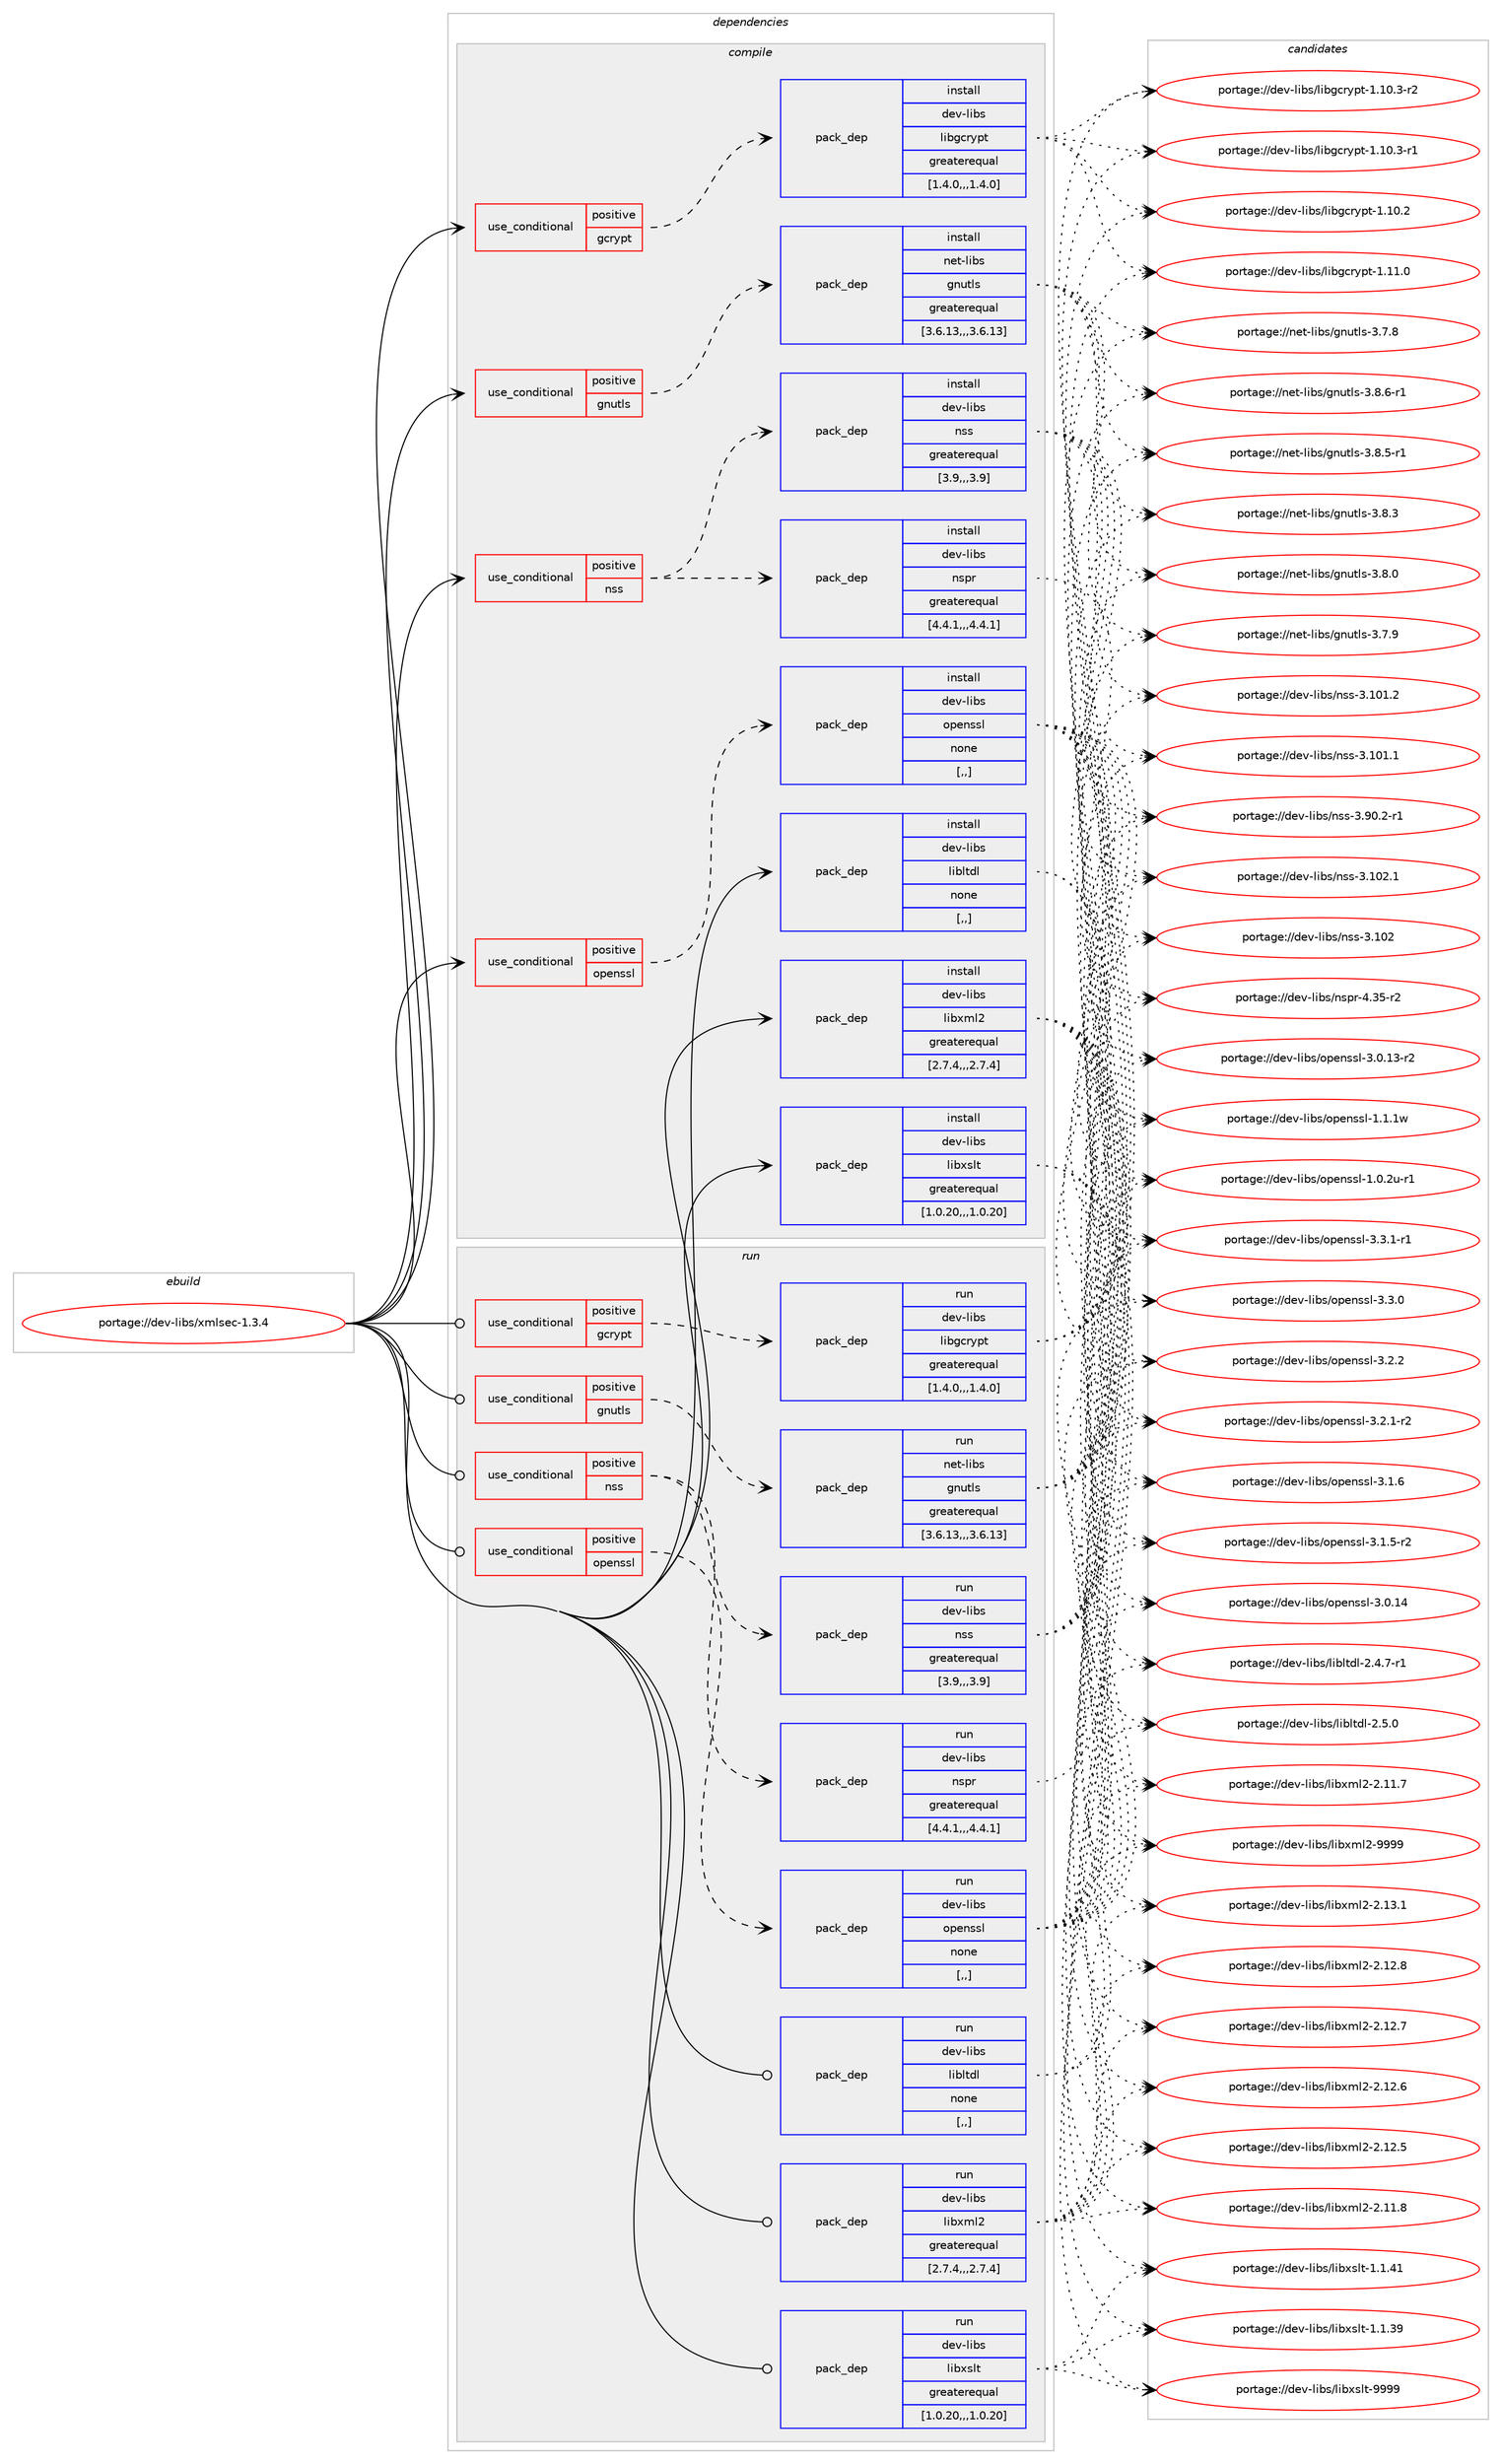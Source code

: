 digraph prolog {

# *************
# Graph options
# *************

newrank=true;
concentrate=true;
compound=true;
graph [rankdir=LR,fontname=Helvetica,fontsize=10,ranksep=1.5];#, ranksep=2.5, nodesep=0.2];
edge  [arrowhead=vee];
node  [fontname=Helvetica,fontsize=10];

# **********
# The ebuild
# **********

subgraph cluster_leftcol {
color=gray;
label=<<i>ebuild</i>>;
id [label="portage://dev-libs/xmlsec-1.3.4", color=red, width=4, href="../dev-libs/xmlsec-1.3.4.svg"];
}

# ****************
# The dependencies
# ****************

subgraph cluster_midcol {
color=gray;
label=<<i>dependencies</i>>;
subgraph cluster_compile {
fillcolor="#eeeeee";
style=filled;
label=<<i>compile</i>>;
subgraph cond28798 {
dependency115841 [label=<<TABLE BORDER="0" CELLBORDER="1" CELLSPACING="0" CELLPADDING="4"><TR><TD ROWSPAN="3" CELLPADDING="10">use_conditional</TD></TR><TR><TD>positive</TD></TR><TR><TD>gcrypt</TD></TR></TABLE>>, shape=none, color=red];
subgraph pack85844 {
dependency115842 [label=<<TABLE BORDER="0" CELLBORDER="1" CELLSPACING="0" CELLPADDING="4" WIDTH="220"><TR><TD ROWSPAN="6" CELLPADDING="30">pack_dep</TD></TR><TR><TD WIDTH="110">install</TD></TR><TR><TD>dev-libs</TD></TR><TR><TD>libgcrypt</TD></TR><TR><TD>greaterequal</TD></TR><TR><TD>[1.4.0,,,1.4.0]</TD></TR></TABLE>>, shape=none, color=blue];
}
dependency115841:e -> dependency115842:w [weight=20,style="dashed",arrowhead="vee"];
}
id:e -> dependency115841:w [weight=20,style="solid",arrowhead="vee"];
subgraph cond28799 {
dependency115843 [label=<<TABLE BORDER="0" CELLBORDER="1" CELLSPACING="0" CELLPADDING="4"><TR><TD ROWSPAN="3" CELLPADDING="10">use_conditional</TD></TR><TR><TD>positive</TD></TR><TR><TD>gnutls</TD></TR></TABLE>>, shape=none, color=red];
subgraph pack85845 {
dependency115844 [label=<<TABLE BORDER="0" CELLBORDER="1" CELLSPACING="0" CELLPADDING="4" WIDTH="220"><TR><TD ROWSPAN="6" CELLPADDING="30">pack_dep</TD></TR><TR><TD WIDTH="110">install</TD></TR><TR><TD>net-libs</TD></TR><TR><TD>gnutls</TD></TR><TR><TD>greaterequal</TD></TR><TR><TD>[3.6.13,,,3.6.13]</TD></TR></TABLE>>, shape=none, color=blue];
}
dependency115843:e -> dependency115844:w [weight=20,style="dashed",arrowhead="vee"];
}
id:e -> dependency115843:w [weight=20,style="solid",arrowhead="vee"];
subgraph cond28800 {
dependency115845 [label=<<TABLE BORDER="0" CELLBORDER="1" CELLSPACING="0" CELLPADDING="4"><TR><TD ROWSPAN="3" CELLPADDING="10">use_conditional</TD></TR><TR><TD>positive</TD></TR><TR><TD>nss</TD></TR></TABLE>>, shape=none, color=red];
subgraph pack85846 {
dependency115846 [label=<<TABLE BORDER="0" CELLBORDER="1" CELLSPACING="0" CELLPADDING="4" WIDTH="220"><TR><TD ROWSPAN="6" CELLPADDING="30">pack_dep</TD></TR><TR><TD WIDTH="110">install</TD></TR><TR><TD>dev-libs</TD></TR><TR><TD>nspr</TD></TR><TR><TD>greaterequal</TD></TR><TR><TD>[4.4.1,,,4.4.1]</TD></TR></TABLE>>, shape=none, color=blue];
}
dependency115845:e -> dependency115846:w [weight=20,style="dashed",arrowhead="vee"];
subgraph pack85847 {
dependency115847 [label=<<TABLE BORDER="0" CELLBORDER="1" CELLSPACING="0" CELLPADDING="4" WIDTH="220"><TR><TD ROWSPAN="6" CELLPADDING="30">pack_dep</TD></TR><TR><TD WIDTH="110">install</TD></TR><TR><TD>dev-libs</TD></TR><TR><TD>nss</TD></TR><TR><TD>greaterequal</TD></TR><TR><TD>[3.9,,,3.9]</TD></TR></TABLE>>, shape=none, color=blue];
}
dependency115845:e -> dependency115847:w [weight=20,style="dashed",arrowhead="vee"];
}
id:e -> dependency115845:w [weight=20,style="solid",arrowhead="vee"];
subgraph cond28801 {
dependency115848 [label=<<TABLE BORDER="0" CELLBORDER="1" CELLSPACING="0" CELLPADDING="4"><TR><TD ROWSPAN="3" CELLPADDING="10">use_conditional</TD></TR><TR><TD>positive</TD></TR><TR><TD>openssl</TD></TR></TABLE>>, shape=none, color=red];
subgraph pack85848 {
dependency115849 [label=<<TABLE BORDER="0" CELLBORDER="1" CELLSPACING="0" CELLPADDING="4" WIDTH="220"><TR><TD ROWSPAN="6" CELLPADDING="30">pack_dep</TD></TR><TR><TD WIDTH="110">install</TD></TR><TR><TD>dev-libs</TD></TR><TR><TD>openssl</TD></TR><TR><TD>none</TD></TR><TR><TD>[,,]</TD></TR></TABLE>>, shape=none, color=blue];
}
dependency115848:e -> dependency115849:w [weight=20,style="dashed",arrowhead="vee"];
}
id:e -> dependency115848:w [weight=20,style="solid",arrowhead="vee"];
subgraph pack85849 {
dependency115850 [label=<<TABLE BORDER="0" CELLBORDER="1" CELLSPACING="0" CELLPADDING="4" WIDTH="220"><TR><TD ROWSPAN="6" CELLPADDING="30">pack_dep</TD></TR><TR><TD WIDTH="110">install</TD></TR><TR><TD>dev-libs</TD></TR><TR><TD>libltdl</TD></TR><TR><TD>none</TD></TR><TR><TD>[,,]</TD></TR></TABLE>>, shape=none, color=blue];
}
id:e -> dependency115850:w [weight=20,style="solid",arrowhead="vee"];
subgraph pack85850 {
dependency115851 [label=<<TABLE BORDER="0" CELLBORDER="1" CELLSPACING="0" CELLPADDING="4" WIDTH="220"><TR><TD ROWSPAN="6" CELLPADDING="30">pack_dep</TD></TR><TR><TD WIDTH="110">install</TD></TR><TR><TD>dev-libs</TD></TR><TR><TD>libxml2</TD></TR><TR><TD>greaterequal</TD></TR><TR><TD>[2.7.4,,,2.7.4]</TD></TR></TABLE>>, shape=none, color=blue];
}
id:e -> dependency115851:w [weight=20,style="solid",arrowhead="vee"];
subgraph pack85851 {
dependency115852 [label=<<TABLE BORDER="0" CELLBORDER="1" CELLSPACING="0" CELLPADDING="4" WIDTH="220"><TR><TD ROWSPAN="6" CELLPADDING="30">pack_dep</TD></TR><TR><TD WIDTH="110">install</TD></TR><TR><TD>dev-libs</TD></TR><TR><TD>libxslt</TD></TR><TR><TD>greaterequal</TD></TR><TR><TD>[1.0.20,,,1.0.20]</TD></TR></TABLE>>, shape=none, color=blue];
}
id:e -> dependency115852:w [weight=20,style="solid",arrowhead="vee"];
}
subgraph cluster_compileandrun {
fillcolor="#eeeeee";
style=filled;
label=<<i>compile and run</i>>;
}
subgraph cluster_run {
fillcolor="#eeeeee";
style=filled;
label=<<i>run</i>>;
subgraph cond28802 {
dependency115853 [label=<<TABLE BORDER="0" CELLBORDER="1" CELLSPACING="0" CELLPADDING="4"><TR><TD ROWSPAN="3" CELLPADDING="10">use_conditional</TD></TR><TR><TD>positive</TD></TR><TR><TD>gcrypt</TD></TR></TABLE>>, shape=none, color=red];
subgraph pack85852 {
dependency115854 [label=<<TABLE BORDER="0" CELLBORDER="1" CELLSPACING="0" CELLPADDING="4" WIDTH="220"><TR><TD ROWSPAN="6" CELLPADDING="30">pack_dep</TD></TR><TR><TD WIDTH="110">run</TD></TR><TR><TD>dev-libs</TD></TR><TR><TD>libgcrypt</TD></TR><TR><TD>greaterequal</TD></TR><TR><TD>[1.4.0,,,1.4.0]</TD></TR></TABLE>>, shape=none, color=blue];
}
dependency115853:e -> dependency115854:w [weight=20,style="dashed",arrowhead="vee"];
}
id:e -> dependency115853:w [weight=20,style="solid",arrowhead="odot"];
subgraph cond28803 {
dependency115855 [label=<<TABLE BORDER="0" CELLBORDER="1" CELLSPACING="0" CELLPADDING="4"><TR><TD ROWSPAN="3" CELLPADDING="10">use_conditional</TD></TR><TR><TD>positive</TD></TR><TR><TD>gnutls</TD></TR></TABLE>>, shape=none, color=red];
subgraph pack85853 {
dependency115856 [label=<<TABLE BORDER="0" CELLBORDER="1" CELLSPACING="0" CELLPADDING="4" WIDTH="220"><TR><TD ROWSPAN="6" CELLPADDING="30">pack_dep</TD></TR><TR><TD WIDTH="110">run</TD></TR><TR><TD>net-libs</TD></TR><TR><TD>gnutls</TD></TR><TR><TD>greaterequal</TD></TR><TR><TD>[3.6.13,,,3.6.13]</TD></TR></TABLE>>, shape=none, color=blue];
}
dependency115855:e -> dependency115856:w [weight=20,style="dashed",arrowhead="vee"];
}
id:e -> dependency115855:w [weight=20,style="solid",arrowhead="odot"];
subgraph cond28804 {
dependency115857 [label=<<TABLE BORDER="0" CELLBORDER="1" CELLSPACING="0" CELLPADDING="4"><TR><TD ROWSPAN="3" CELLPADDING="10">use_conditional</TD></TR><TR><TD>positive</TD></TR><TR><TD>nss</TD></TR></TABLE>>, shape=none, color=red];
subgraph pack85854 {
dependency115858 [label=<<TABLE BORDER="0" CELLBORDER="1" CELLSPACING="0" CELLPADDING="4" WIDTH="220"><TR><TD ROWSPAN="6" CELLPADDING="30">pack_dep</TD></TR><TR><TD WIDTH="110">run</TD></TR><TR><TD>dev-libs</TD></TR><TR><TD>nspr</TD></TR><TR><TD>greaterequal</TD></TR><TR><TD>[4.4.1,,,4.4.1]</TD></TR></TABLE>>, shape=none, color=blue];
}
dependency115857:e -> dependency115858:w [weight=20,style="dashed",arrowhead="vee"];
subgraph pack85855 {
dependency115859 [label=<<TABLE BORDER="0" CELLBORDER="1" CELLSPACING="0" CELLPADDING="4" WIDTH="220"><TR><TD ROWSPAN="6" CELLPADDING="30">pack_dep</TD></TR><TR><TD WIDTH="110">run</TD></TR><TR><TD>dev-libs</TD></TR><TR><TD>nss</TD></TR><TR><TD>greaterequal</TD></TR><TR><TD>[3.9,,,3.9]</TD></TR></TABLE>>, shape=none, color=blue];
}
dependency115857:e -> dependency115859:w [weight=20,style="dashed",arrowhead="vee"];
}
id:e -> dependency115857:w [weight=20,style="solid",arrowhead="odot"];
subgraph cond28805 {
dependency115860 [label=<<TABLE BORDER="0" CELLBORDER="1" CELLSPACING="0" CELLPADDING="4"><TR><TD ROWSPAN="3" CELLPADDING="10">use_conditional</TD></TR><TR><TD>positive</TD></TR><TR><TD>openssl</TD></TR></TABLE>>, shape=none, color=red];
subgraph pack85856 {
dependency115861 [label=<<TABLE BORDER="0" CELLBORDER="1" CELLSPACING="0" CELLPADDING="4" WIDTH="220"><TR><TD ROWSPAN="6" CELLPADDING="30">pack_dep</TD></TR><TR><TD WIDTH="110">run</TD></TR><TR><TD>dev-libs</TD></TR><TR><TD>openssl</TD></TR><TR><TD>none</TD></TR><TR><TD>[,,]</TD></TR></TABLE>>, shape=none, color=blue];
}
dependency115860:e -> dependency115861:w [weight=20,style="dashed",arrowhead="vee"];
}
id:e -> dependency115860:w [weight=20,style="solid",arrowhead="odot"];
subgraph pack85857 {
dependency115862 [label=<<TABLE BORDER="0" CELLBORDER="1" CELLSPACING="0" CELLPADDING="4" WIDTH="220"><TR><TD ROWSPAN="6" CELLPADDING="30">pack_dep</TD></TR><TR><TD WIDTH="110">run</TD></TR><TR><TD>dev-libs</TD></TR><TR><TD>libltdl</TD></TR><TR><TD>none</TD></TR><TR><TD>[,,]</TD></TR></TABLE>>, shape=none, color=blue];
}
id:e -> dependency115862:w [weight=20,style="solid",arrowhead="odot"];
subgraph pack85858 {
dependency115863 [label=<<TABLE BORDER="0" CELLBORDER="1" CELLSPACING="0" CELLPADDING="4" WIDTH="220"><TR><TD ROWSPAN="6" CELLPADDING="30">pack_dep</TD></TR><TR><TD WIDTH="110">run</TD></TR><TR><TD>dev-libs</TD></TR><TR><TD>libxml2</TD></TR><TR><TD>greaterequal</TD></TR><TR><TD>[2.7.4,,,2.7.4]</TD></TR></TABLE>>, shape=none, color=blue];
}
id:e -> dependency115863:w [weight=20,style="solid",arrowhead="odot"];
subgraph pack85859 {
dependency115864 [label=<<TABLE BORDER="0" CELLBORDER="1" CELLSPACING="0" CELLPADDING="4" WIDTH="220"><TR><TD ROWSPAN="6" CELLPADDING="30">pack_dep</TD></TR><TR><TD WIDTH="110">run</TD></TR><TR><TD>dev-libs</TD></TR><TR><TD>libxslt</TD></TR><TR><TD>greaterequal</TD></TR><TR><TD>[1.0.20,,,1.0.20]</TD></TR></TABLE>>, shape=none, color=blue];
}
id:e -> dependency115864:w [weight=20,style="solid",arrowhead="odot"];
}
}

# **************
# The candidates
# **************

subgraph cluster_choices {
rank=same;
color=gray;
label=<<i>candidates</i>>;

subgraph choice85844 {
color=black;
nodesep=1;
choice100101118451081059811547108105981039911412111211645494649494648 [label="portage://dev-libs/libgcrypt-1.11.0", color=red, width=4,href="../dev-libs/libgcrypt-1.11.0.svg"];
choice1001011184510810598115471081059810399114121112116454946494846514511450 [label="portage://dev-libs/libgcrypt-1.10.3-r2", color=red, width=4,href="../dev-libs/libgcrypt-1.10.3-r2.svg"];
choice1001011184510810598115471081059810399114121112116454946494846514511449 [label="portage://dev-libs/libgcrypt-1.10.3-r1", color=red, width=4,href="../dev-libs/libgcrypt-1.10.3-r1.svg"];
choice100101118451081059811547108105981039911412111211645494649484650 [label="portage://dev-libs/libgcrypt-1.10.2", color=red, width=4,href="../dev-libs/libgcrypt-1.10.2.svg"];
dependency115842:e -> choice100101118451081059811547108105981039911412111211645494649494648:w [style=dotted,weight="100"];
dependency115842:e -> choice1001011184510810598115471081059810399114121112116454946494846514511450:w [style=dotted,weight="100"];
dependency115842:e -> choice1001011184510810598115471081059810399114121112116454946494846514511449:w [style=dotted,weight="100"];
dependency115842:e -> choice100101118451081059811547108105981039911412111211645494649484650:w [style=dotted,weight="100"];
}
subgraph choice85845 {
color=black;
nodesep=1;
choice1101011164510810598115471031101171161081154551465646544511449 [label="portage://net-libs/gnutls-3.8.6-r1", color=red, width=4,href="../net-libs/gnutls-3.8.6-r1.svg"];
choice1101011164510810598115471031101171161081154551465646534511449 [label="portage://net-libs/gnutls-3.8.5-r1", color=red, width=4,href="../net-libs/gnutls-3.8.5-r1.svg"];
choice110101116451081059811547103110117116108115455146564651 [label="portage://net-libs/gnutls-3.8.3", color=red, width=4,href="../net-libs/gnutls-3.8.3.svg"];
choice110101116451081059811547103110117116108115455146564648 [label="portage://net-libs/gnutls-3.8.0", color=red, width=4,href="../net-libs/gnutls-3.8.0.svg"];
choice110101116451081059811547103110117116108115455146554657 [label="portage://net-libs/gnutls-3.7.9", color=red, width=4,href="../net-libs/gnutls-3.7.9.svg"];
choice110101116451081059811547103110117116108115455146554656 [label="portage://net-libs/gnutls-3.7.8", color=red, width=4,href="../net-libs/gnutls-3.7.8.svg"];
dependency115844:e -> choice1101011164510810598115471031101171161081154551465646544511449:w [style=dotted,weight="100"];
dependency115844:e -> choice1101011164510810598115471031101171161081154551465646534511449:w [style=dotted,weight="100"];
dependency115844:e -> choice110101116451081059811547103110117116108115455146564651:w [style=dotted,weight="100"];
dependency115844:e -> choice110101116451081059811547103110117116108115455146564648:w [style=dotted,weight="100"];
dependency115844:e -> choice110101116451081059811547103110117116108115455146554657:w [style=dotted,weight="100"];
dependency115844:e -> choice110101116451081059811547103110117116108115455146554656:w [style=dotted,weight="100"];
}
subgraph choice85846 {
color=black;
nodesep=1;
choice10010111845108105981154711011511211445524651534511450 [label="portage://dev-libs/nspr-4.35-r2", color=red, width=4,href="../dev-libs/nspr-4.35-r2.svg"];
dependency115846:e -> choice10010111845108105981154711011511211445524651534511450:w [style=dotted,weight="100"];
}
subgraph choice85847 {
color=black;
nodesep=1;
choice1001011184510810598115471101151154551464948504649 [label="portage://dev-libs/nss-3.102.1", color=red, width=4,href="../dev-libs/nss-3.102.1.svg"];
choice100101118451081059811547110115115455146494850 [label="portage://dev-libs/nss-3.102", color=red, width=4,href="../dev-libs/nss-3.102.svg"];
choice1001011184510810598115471101151154551464948494650 [label="portage://dev-libs/nss-3.101.2", color=red, width=4,href="../dev-libs/nss-3.101.2.svg"];
choice1001011184510810598115471101151154551464948494649 [label="portage://dev-libs/nss-3.101.1", color=red, width=4,href="../dev-libs/nss-3.101.1.svg"];
choice100101118451081059811547110115115455146574846504511449 [label="portage://dev-libs/nss-3.90.2-r1", color=red, width=4,href="../dev-libs/nss-3.90.2-r1.svg"];
dependency115847:e -> choice1001011184510810598115471101151154551464948504649:w [style=dotted,weight="100"];
dependency115847:e -> choice100101118451081059811547110115115455146494850:w [style=dotted,weight="100"];
dependency115847:e -> choice1001011184510810598115471101151154551464948494650:w [style=dotted,weight="100"];
dependency115847:e -> choice1001011184510810598115471101151154551464948494649:w [style=dotted,weight="100"];
dependency115847:e -> choice100101118451081059811547110115115455146574846504511449:w [style=dotted,weight="100"];
}
subgraph choice85848 {
color=black;
nodesep=1;
choice1001011184510810598115471111121011101151151084551465146494511449 [label="portage://dev-libs/openssl-3.3.1-r1", color=red, width=4,href="../dev-libs/openssl-3.3.1-r1.svg"];
choice100101118451081059811547111112101110115115108455146514648 [label="portage://dev-libs/openssl-3.3.0", color=red, width=4,href="../dev-libs/openssl-3.3.0.svg"];
choice100101118451081059811547111112101110115115108455146504650 [label="portage://dev-libs/openssl-3.2.2", color=red, width=4,href="../dev-libs/openssl-3.2.2.svg"];
choice1001011184510810598115471111121011101151151084551465046494511450 [label="portage://dev-libs/openssl-3.2.1-r2", color=red, width=4,href="../dev-libs/openssl-3.2.1-r2.svg"];
choice100101118451081059811547111112101110115115108455146494654 [label="portage://dev-libs/openssl-3.1.6", color=red, width=4,href="../dev-libs/openssl-3.1.6.svg"];
choice1001011184510810598115471111121011101151151084551464946534511450 [label="portage://dev-libs/openssl-3.1.5-r2", color=red, width=4,href="../dev-libs/openssl-3.1.5-r2.svg"];
choice10010111845108105981154711111210111011511510845514648464952 [label="portage://dev-libs/openssl-3.0.14", color=red, width=4,href="../dev-libs/openssl-3.0.14.svg"];
choice100101118451081059811547111112101110115115108455146484649514511450 [label="portage://dev-libs/openssl-3.0.13-r2", color=red, width=4,href="../dev-libs/openssl-3.0.13-r2.svg"];
choice100101118451081059811547111112101110115115108454946494649119 [label="portage://dev-libs/openssl-1.1.1w", color=red, width=4,href="../dev-libs/openssl-1.1.1w.svg"];
choice1001011184510810598115471111121011101151151084549464846501174511449 [label="portage://dev-libs/openssl-1.0.2u-r1", color=red, width=4,href="../dev-libs/openssl-1.0.2u-r1.svg"];
dependency115849:e -> choice1001011184510810598115471111121011101151151084551465146494511449:w [style=dotted,weight="100"];
dependency115849:e -> choice100101118451081059811547111112101110115115108455146514648:w [style=dotted,weight="100"];
dependency115849:e -> choice100101118451081059811547111112101110115115108455146504650:w [style=dotted,weight="100"];
dependency115849:e -> choice1001011184510810598115471111121011101151151084551465046494511450:w [style=dotted,weight="100"];
dependency115849:e -> choice100101118451081059811547111112101110115115108455146494654:w [style=dotted,weight="100"];
dependency115849:e -> choice1001011184510810598115471111121011101151151084551464946534511450:w [style=dotted,weight="100"];
dependency115849:e -> choice10010111845108105981154711111210111011511510845514648464952:w [style=dotted,weight="100"];
dependency115849:e -> choice100101118451081059811547111112101110115115108455146484649514511450:w [style=dotted,weight="100"];
dependency115849:e -> choice100101118451081059811547111112101110115115108454946494649119:w [style=dotted,weight="100"];
dependency115849:e -> choice1001011184510810598115471111121011101151151084549464846501174511449:w [style=dotted,weight="100"];
}
subgraph choice85849 {
color=black;
nodesep=1;
choice10010111845108105981154710810598108116100108455046534648 [label="portage://dev-libs/libltdl-2.5.0", color=red, width=4,href="../dev-libs/libltdl-2.5.0.svg"];
choice100101118451081059811547108105981081161001084550465246554511449 [label="portage://dev-libs/libltdl-2.4.7-r1", color=red, width=4,href="../dev-libs/libltdl-2.4.7-r1.svg"];
dependency115850:e -> choice10010111845108105981154710810598108116100108455046534648:w [style=dotted,weight="100"];
dependency115850:e -> choice100101118451081059811547108105981081161001084550465246554511449:w [style=dotted,weight="100"];
}
subgraph choice85850 {
color=black;
nodesep=1;
choice10010111845108105981154710810598120109108504557575757 [label="portage://dev-libs/libxml2-9999", color=red, width=4,href="../dev-libs/libxml2-9999.svg"];
choice100101118451081059811547108105981201091085045504649514649 [label="portage://dev-libs/libxml2-2.13.1", color=red, width=4,href="../dev-libs/libxml2-2.13.1.svg"];
choice100101118451081059811547108105981201091085045504649504656 [label="portage://dev-libs/libxml2-2.12.8", color=red, width=4,href="../dev-libs/libxml2-2.12.8.svg"];
choice100101118451081059811547108105981201091085045504649504655 [label="portage://dev-libs/libxml2-2.12.7", color=red, width=4,href="../dev-libs/libxml2-2.12.7.svg"];
choice100101118451081059811547108105981201091085045504649504654 [label="portage://dev-libs/libxml2-2.12.6", color=red, width=4,href="../dev-libs/libxml2-2.12.6.svg"];
choice100101118451081059811547108105981201091085045504649504653 [label="portage://dev-libs/libxml2-2.12.5", color=red, width=4,href="../dev-libs/libxml2-2.12.5.svg"];
choice100101118451081059811547108105981201091085045504649494656 [label="portage://dev-libs/libxml2-2.11.8", color=red, width=4,href="../dev-libs/libxml2-2.11.8.svg"];
choice100101118451081059811547108105981201091085045504649494655 [label="portage://dev-libs/libxml2-2.11.7", color=red, width=4,href="../dev-libs/libxml2-2.11.7.svg"];
dependency115851:e -> choice10010111845108105981154710810598120109108504557575757:w [style=dotted,weight="100"];
dependency115851:e -> choice100101118451081059811547108105981201091085045504649514649:w [style=dotted,weight="100"];
dependency115851:e -> choice100101118451081059811547108105981201091085045504649504656:w [style=dotted,weight="100"];
dependency115851:e -> choice100101118451081059811547108105981201091085045504649504655:w [style=dotted,weight="100"];
dependency115851:e -> choice100101118451081059811547108105981201091085045504649504654:w [style=dotted,weight="100"];
dependency115851:e -> choice100101118451081059811547108105981201091085045504649504653:w [style=dotted,weight="100"];
dependency115851:e -> choice100101118451081059811547108105981201091085045504649494656:w [style=dotted,weight="100"];
dependency115851:e -> choice100101118451081059811547108105981201091085045504649494655:w [style=dotted,weight="100"];
}
subgraph choice85851 {
color=black;
nodesep=1;
choice100101118451081059811547108105981201151081164557575757 [label="portage://dev-libs/libxslt-9999", color=red, width=4,href="../dev-libs/libxslt-9999.svg"];
choice1001011184510810598115471081059812011510811645494649465249 [label="portage://dev-libs/libxslt-1.1.41", color=red, width=4,href="../dev-libs/libxslt-1.1.41.svg"];
choice1001011184510810598115471081059812011510811645494649465157 [label="portage://dev-libs/libxslt-1.1.39", color=red, width=4,href="../dev-libs/libxslt-1.1.39.svg"];
dependency115852:e -> choice100101118451081059811547108105981201151081164557575757:w [style=dotted,weight="100"];
dependency115852:e -> choice1001011184510810598115471081059812011510811645494649465249:w [style=dotted,weight="100"];
dependency115852:e -> choice1001011184510810598115471081059812011510811645494649465157:w [style=dotted,weight="100"];
}
subgraph choice85852 {
color=black;
nodesep=1;
choice100101118451081059811547108105981039911412111211645494649494648 [label="portage://dev-libs/libgcrypt-1.11.0", color=red, width=4,href="../dev-libs/libgcrypt-1.11.0.svg"];
choice1001011184510810598115471081059810399114121112116454946494846514511450 [label="portage://dev-libs/libgcrypt-1.10.3-r2", color=red, width=4,href="../dev-libs/libgcrypt-1.10.3-r2.svg"];
choice1001011184510810598115471081059810399114121112116454946494846514511449 [label="portage://dev-libs/libgcrypt-1.10.3-r1", color=red, width=4,href="../dev-libs/libgcrypt-1.10.3-r1.svg"];
choice100101118451081059811547108105981039911412111211645494649484650 [label="portage://dev-libs/libgcrypt-1.10.2", color=red, width=4,href="../dev-libs/libgcrypt-1.10.2.svg"];
dependency115854:e -> choice100101118451081059811547108105981039911412111211645494649494648:w [style=dotted,weight="100"];
dependency115854:e -> choice1001011184510810598115471081059810399114121112116454946494846514511450:w [style=dotted,weight="100"];
dependency115854:e -> choice1001011184510810598115471081059810399114121112116454946494846514511449:w [style=dotted,weight="100"];
dependency115854:e -> choice100101118451081059811547108105981039911412111211645494649484650:w [style=dotted,weight="100"];
}
subgraph choice85853 {
color=black;
nodesep=1;
choice1101011164510810598115471031101171161081154551465646544511449 [label="portage://net-libs/gnutls-3.8.6-r1", color=red, width=4,href="../net-libs/gnutls-3.8.6-r1.svg"];
choice1101011164510810598115471031101171161081154551465646534511449 [label="portage://net-libs/gnutls-3.8.5-r1", color=red, width=4,href="../net-libs/gnutls-3.8.5-r1.svg"];
choice110101116451081059811547103110117116108115455146564651 [label="portage://net-libs/gnutls-3.8.3", color=red, width=4,href="../net-libs/gnutls-3.8.3.svg"];
choice110101116451081059811547103110117116108115455146564648 [label="portage://net-libs/gnutls-3.8.0", color=red, width=4,href="../net-libs/gnutls-3.8.0.svg"];
choice110101116451081059811547103110117116108115455146554657 [label="portage://net-libs/gnutls-3.7.9", color=red, width=4,href="../net-libs/gnutls-3.7.9.svg"];
choice110101116451081059811547103110117116108115455146554656 [label="portage://net-libs/gnutls-3.7.8", color=red, width=4,href="../net-libs/gnutls-3.7.8.svg"];
dependency115856:e -> choice1101011164510810598115471031101171161081154551465646544511449:w [style=dotted,weight="100"];
dependency115856:e -> choice1101011164510810598115471031101171161081154551465646534511449:w [style=dotted,weight="100"];
dependency115856:e -> choice110101116451081059811547103110117116108115455146564651:w [style=dotted,weight="100"];
dependency115856:e -> choice110101116451081059811547103110117116108115455146564648:w [style=dotted,weight="100"];
dependency115856:e -> choice110101116451081059811547103110117116108115455146554657:w [style=dotted,weight="100"];
dependency115856:e -> choice110101116451081059811547103110117116108115455146554656:w [style=dotted,weight="100"];
}
subgraph choice85854 {
color=black;
nodesep=1;
choice10010111845108105981154711011511211445524651534511450 [label="portage://dev-libs/nspr-4.35-r2", color=red, width=4,href="../dev-libs/nspr-4.35-r2.svg"];
dependency115858:e -> choice10010111845108105981154711011511211445524651534511450:w [style=dotted,weight="100"];
}
subgraph choice85855 {
color=black;
nodesep=1;
choice1001011184510810598115471101151154551464948504649 [label="portage://dev-libs/nss-3.102.1", color=red, width=4,href="../dev-libs/nss-3.102.1.svg"];
choice100101118451081059811547110115115455146494850 [label="portage://dev-libs/nss-3.102", color=red, width=4,href="../dev-libs/nss-3.102.svg"];
choice1001011184510810598115471101151154551464948494650 [label="portage://dev-libs/nss-3.101.2", color=red, width=4,href="../dev-libs/nss-3.101.2.svg"];
choice1001011184510810598115471101151154551464948494649 [label="portage://dev-libs/nss-3.101.1", color=red, width=4,href="../dev-libs/nss-3.101.1.svg"];
choice100101118451081059811547110115115455146574846504511449 [label="portage://dev-libs/nss-3.90.2-r1", color=red, width=4,href="../dev-libs/nss-3.90.2-r1.svg"];
dependency115859:e -> choice1001011184510810598115471101151154551464948504649:w [style=dotted,weight="100"];
dependency115859:e -> choice100101118451081059811547110115115455146494850:w [style=dotted,weight="100"];
dependency115859:e -> choice1001011184510810598115471101151154551464948494650:w [style=dotted,weight="100"];
dependency115859:e -> choice1001011184510810598115471101151154551464948494649:w [style=dotted,weight="100"];
dependency115859:e -> choice100101118451081059811547110115115455146574846504511449:w [style=dotted,weight="100"];
}
subgraph choice85856 {
color=black;
nodesep=1;
choice1001011184510810598115471111121011101151151084551465146494511449 [label="portage://dev-libs/openssl-3.3.1-r1", color=red, width=4,href="../dev-libs/openssl-3.3.1-r1.svg"];
choice100101118451081059811547111112101110115115108455146514648 [label="portage://dev-libs/openssl-3.3.0", color=red, width=4,href="../dev-libs/openssl-3.3.0.svg"];
choice100101118451081059811547111112101110115115108455146504650 [label="portage://dev-libs/openssl-3.2.2", color=red, width=4,href="../dev-libs/openssl-3.2.2.svg"];
choice1001011184510810598115471111121011101151151084551465046494511450 [label="portage://dev-libs/openssl-3.2.1-r2", color=red, width=4,href="../dev-libs/openssl-3.2.1-r2.svg"];
choice100101118451081059811547111112101110115115108455146494654 [label="portage://dev-libs/openssl-3.1.6", color=red, width=4,href="../dev-libs/openssl-3.1.6.svg"];
choice1001011184510810598115471111121011101151151084551464946534511450 [label="portage://dev-libs/openssl-3.1.5-r2", color=red, width=4,href="../dev-libs/openssl-3.1.5-r2.svg"];
choice10010111845108105981154711111210111011511510845514648464952 [label="portage://dev-libs/openssl-3.0.14", color=red, width=4,href="../dev-libs/openssl-3.0.14.svg"];
choice100101118451081059811547111112101110115115108455146484649514511450 [label="portage://dev-libs/openssl-3.0.13-r2", color=red, width=4,href="../dev-libs/openssl-3.0.13-r2.svg"];
choice100101118451081059811547111112101110115115108454946494649119 [label="portage://dev-libs/openssl-1.1.1w", color=red, width=4,href="../dev-libs/openssl-1.1.1w.svg"];
choice1001011184510810598115471111121011101151151084549464846501174511449 [label="portage://dev-libs/openssl-1.0.2u-r1", color=red, width=4,href="../dev-libs/openssl-1.0.2u-r1.svg"];
dependency115861:e -> choice1001011184510810598115471111121011101151151084551465146494511449:w [style=dotted,weight="100"];
dependency115861:e -> choice100101118451081059811547111112101110115115108455146514648:w [style=dotted,weight="100"];
dependency115861:e -> choice100101118451081059811547111112101110115115108455146504650:w [style=dotted,weight="100"];
dependency115861:e -> choice1001011184510810598115471111121011101151151084551465046494511450:w [style=dotted,weight="100"];
dependency115861:e -> choice100101118451081059811547111112101110115115108455146494654:w [style=dotted,weight="100"];
dependency115861:e -> choice1001011184510810598115471111121011101151151084551464946534511450:w [style=dotted,weight="100"];
dependency115861:e -> choice10010111845108105981154711111210111011511510845514648464952:w [style=dotted,weight="100"];
dependency115861:e -> choice100101118451081059811547111112101110115115108455146484649514511450:w [style=dotted,weight="100"];
dependency115861:e -> choice100101118451081059811547111112101110115115108454946494649119:w [style=dotted,weight="100"];
dependency115861:e -> choice1001011184510810598115471111121011101151151084549464846501174511449:w [style=dotted,weight="100"];
}
subgraph choice85857 {
color=black;
nodesep=1;
choice10010111845108105981154710810598108116100108455046534648 [label="portage://dev-libs/libltdl-2.5.0", color=red, width=4,href="../dev-libs/libltdl-2.5.0.svg"];
choice100101118451081059811547108105981081161001084550465246554511449 [label="portage://dev-libs/libltdl-2.4.7-r1", color=red, width=4,href="../dev-libs/libltdl-2.4.7-r1.svg"];
dependency115862:e -> choice10010111845108105981154710810598108116100108455046534648:w [style=dotted,weight="100"];
dependency115862:e -> choice100101118451081059811547108105981081161001084550465246554511449:w [style=dotted,weight="100"];
}
subgraph choice85858 {
color=black;
nodesep=1;
choice10010111845108105981154710810598120109108504557575757 [label="portage://dev-libs/libxml2-9999", color=red, width=4,href="../dev-libs/libxml2-9999.svg"];
choice100101118451081059811547108105981201091085045504649514649 [label="portage://dev-libs/libxml2-2.13.1", color=red, width=4,href="../dev-libs/libxml2-2.13.1.svg"];
choice100101118451081059811547108105981201091085045504649504656 [label="portage://dev-libs/libxml2-2.12.8", color=red, width=4,href="../dev-libs/libxml2-2.12.8.svg"];
choice100101118451081059811547108105981201091085045504649504655 [label="portage://dev-libs/libxml2-2.12.7", color=red, width=4,href="../dev-libs/libxml2-2.12.7.svg"];
choice100101118451081059811547108105981201091085045504649504654 [label="portage://dev-libs/libxml2-2.12.6", color=red, width=4,href="../dev-libs/libxml2-2.12.6.svg"];
choice100101118451081059811547108105981201091085045504649504653 [label="portage://dev-libs/libxml2-2.12.5", color=red, width=4,href="../dev-libs/libxml2-2.12.5.svg"];
choice100101118451081059811547108105981201091085045504649494656 [label="portage://dev-libs/libxml2-2.11.8", color=red, width=4,href="../dev-libs/libxml2-2.11.8.svg"];
choice100101118451081059811547108105981201091085045504649494655 [label="portage://dev-libs/libxml2-2.11.7", color=red, width=4,href="../dev-libs/libxml2-2.11.7.svg"];
dependency115863:e -> choice10010111845108105981154710810598120109108504557575757:w [style=dotted,weight="100"];
dependency115863:e -> choice100101118451081059811547108105981201091085045504649514649:w [style=dotted,weight="100"];
dependency115863:e -> choice100101118451081059811547108105981201091085045504649504656:w [style=dotted,weight="100"];
dependency115863:e -> choice100101118451081059811547108105981201091085045504649504655:w [style=dotted,weight="100"];
dependency115863:e -> choice100101118451081059811547108105981201091085045504649504654:w [style=dotted,weight="100"];
dependency115863:e -> choice100101118451081059811547108105981201091085045504649504653:w [style=dotted,weight="100"];
dependency115863:e -> choice100101118451081059811547108105981201091085045504649494656:w [style=dotted,weight="100"];
dependency115863:e -> choice100101118451081059811547108105981201091085045504649494655:w [style=dotted,weight="100"];
}
subgraph choice85859 {
color=black;
nodesep=1;
choice100101118451081059811547108105981201151081164557575757 [label="portage://dev-libs/libxslt-9999", color=red, width=4,href="../dev-libs/libxslt-9999.svg"];
choice1001011184510810598115471081059812011510811645494649465249 [label="portage://dev-libs/libxslt-1.1.41", color=red, width=4,href="../dev-libs/libxslt-1.1.41.svg"];
choice1001011184510810598115471081059812011510811645494649465157 [label="portage://dev-libs/libxslt-1.1.39", color=red, width=4,href="../dev-libs/libxslt-1.1.39.svg"];
dependency115864:e -> choice100101118451081059811547108105981201151081164557575757:w [style=dotted,weight="100"];
dependency115864:e -> choice1001011184510810598115471081059812011510811645494649465249:w [style=dotted,weight="100"];
dependency115864:e -> choice1001011184510810598115471081059812011510811645494649465157:w [style=dotted,weight="100"];
}
}

}
